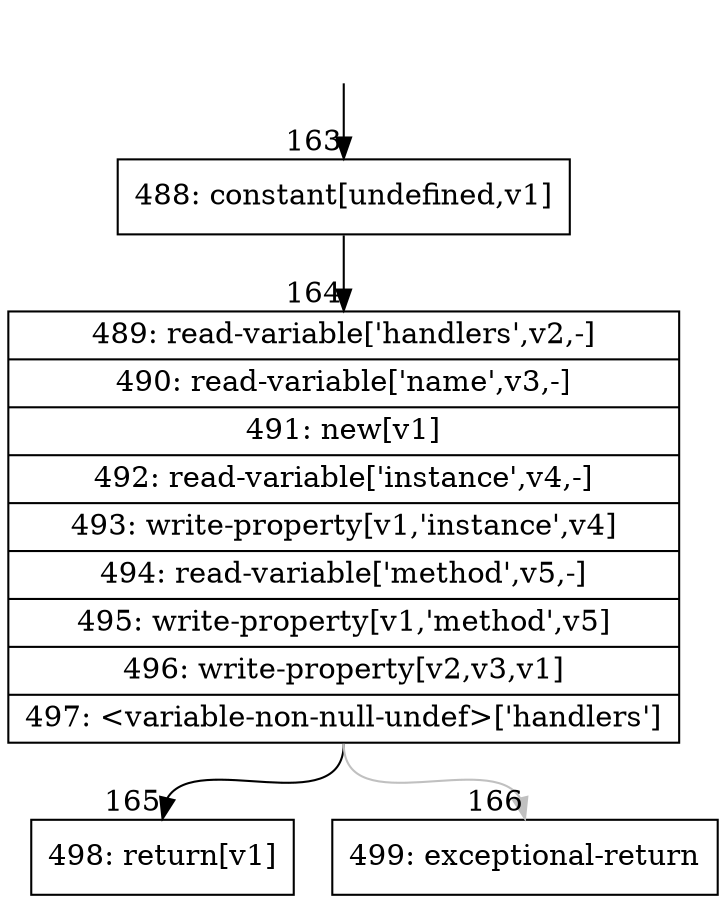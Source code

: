 digraph {
rankdir="TD"
BB_entry20[shape=none,label=""];
BB_entry20 -> BB163 [tailport=s, headport=n, headlabel="    163"]
BB163 [shape=record label="{488: constant[undefined,v1]}" ] 
BB163 -> BB164 [tailport=s, headport=n, headlabel="      164"]
BB164 [shape=record label="{489: read-variable['handlers',v2,-]|490: read-variable['name',v3,-]|491: new[v1]|492: read-variable['instance',v4,-]|493: write-property[v1,'instance',v4]|494: read-variable['method',v5,-]|495: write-property[v1,'method',v5]|496: write-property[v2,v3,v1]|497: \<variable-non-null-undef\>['handlers']}" ] 
BB164 -> BB165 [tailport=s, headport=n, headlabel="      165"]
BB164 -> BB166 [tailport=s, headport=n, color=gray, headlabel="      166"]
BB165 [shape=record label="{498: return[v1]}" ] 
BB166 [shape=record label="{499: exceptional-return}" ] 
//#$~ 185
}
